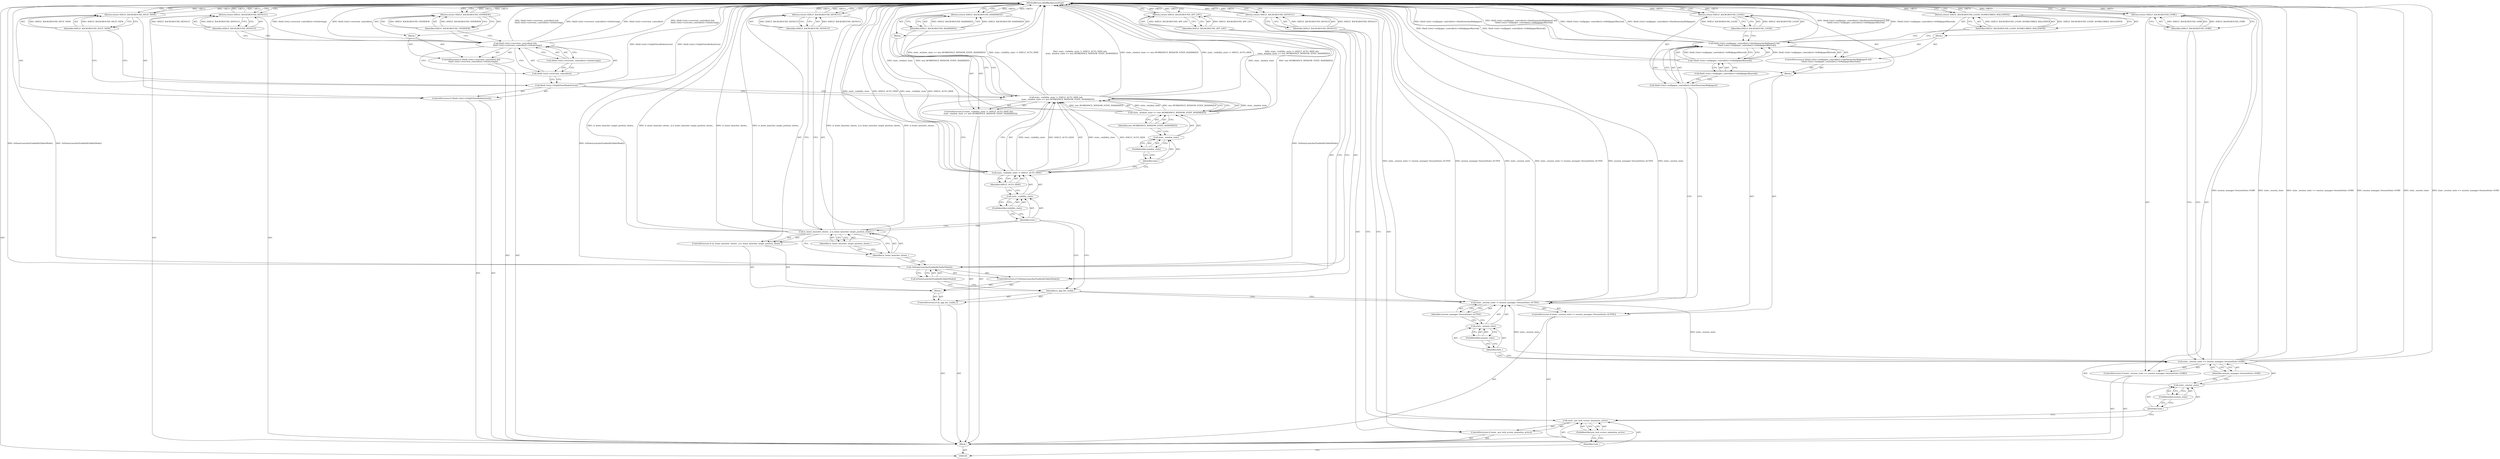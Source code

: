 digraph "1_Chrome_f2f703241635fa96fa630b83afcc9a330cc21b7e_2" {
"1000175" [label="(MethodReturn,ShelfBackgroundType)"];
"1000101" [label="(Block,)"];
"1000130" [label="(Identifier,SHELF_BACKGROUND_LOGIN_NONBLURRED_WALLPAPER)"];
"1000129" [label="(Return,return SHELF_BACKGROUND_LOGIN_NONBLURRED_WALLPAPER;)"];
"1000132" [label="(Identifier,SHELF_BACKGROUND_LOGIN)"];
"1000131" [label="(Return,return SHELF_BACKGROUND_LOGIN;)"];
"1000133" [label="(ControlStructure,if (is_app_list_visible_))"];
"1000135" [label="(Block,)"];
"1000134" [label="(Identifier,is_app_list_visible_)"];
"1000136" [label="(ControlStructure,if (!IsHomeLauncherEnabledInTabletMode()))"];
"1000137" [label="(Call,!IsHomeLauncherEnabledInTabletMode())"];
"1000138" [label="(Call,IsHomeLauncherEnabledInTabletMode())"];
"1000140" [label="(Identifier,SHELF_BACKGROUND_APP_LIST)"];
"1000139" [label="(Return,return SHELF_BACKGROUND_APP_LIST;)"];
"1000144" [label="(Identifier,is_home_launcher_target_position_shown_)"];
"1000141" [label="(ControlStructure,if (is_home_launcher_shown_ || is_home_launcher_target_position_shown_))"];
"1000142" [label="(Call,is_home_launcher_shown_ || is_home_launcher_target_position_shown_)"];
"1000143" [label="(Identifier,is_home_launcher_shown_)"];
"1000105" [label="(FieldIdentifier,pre_lock_screen_animation_active)"];
"1000102" [label="(ControlStructure,if (state_.pre_lock_screen_animation_active))"];
"1000103" [label="(Call,state_.pre_lock_screen_animation_active)"];
"1000104" [label="(Identifier,state_)"];
"1000146" [label="(Identifier,SHELF_BACKGROUND_DEFAULT)"];
"1000145" [label="(Return,return SHELF_BACKGROUND_DEFAULT;)"];
"1000152" [label="(FieldIdentifier,visibility_state)"];
"1000147" [label="(ControlStructure,if (state_.visibility_state != SHELF_AUTO_HIDE &&\n      state_.window_state == wm::WORKSPACE_WINDOW_STATE_MAXIMIZED))"];
"1000153" [label="(Identifier,SHELF_AUTO_HIDE)"];
"1000148" [label="(Call,state_.visibility_state != SHELF_AUTO_HIDE &&\n      state_.window_state == wm::WORKSPACE_WINDOW_STATE_MAXIMIZED)"];
"1000149" [label="(Call,state_.visibility_state != SHELF_AUTO_HIDE)"];
"1000150" [label="(Call,state_.visibility_state)"];
"1000151" [label="(Identifier,state_)"];
"1000157" [label="(FieldIdentifier,window_state)"];
"1000158" [label="(Identifier,wm::WORKSPACE_WINDOW_STATE_MAXIMIZED)"];
"1000154" [label="(Call,state_.window_state == wm::WORKSPACE_WINDOW_STATE_MAXIMIZED)"];
"1000155" [label="(Call,state_.window_state)"];
"1000156" [label="(Identifier,state_)"];
"1000159" [label="(Block,)"];
"1000161" [label="(Identifier,SHELF_BACKGROUND_MAXIMIZED)"];
"1000160" [label="(Return,return SHELF_BACKGROUND_MAXIMIZED;)"];
"1000162" [label="(ControlStructure,if (Shell::Get()->IsSplitViewModeActive()))"];
"1000163" [label="(Call,Shell::Get()->IsSplitViewModeActive())"];
"1000165" [label="(Identifier,SHELF_BACKGROUND_SPLIT_VIEW)"];
"1000164" [label="(Return,return SHELF_BACKGROUND_SPLIT_VIEW;)"];
"1000107" [label="(Identifier,SHELF_BACKGROUND_DEFAULT)"];
"1000106" [label="(Return,return SHELF_BACKGROUND_DEFAULT;)"];
"1000166" [label="(ControlStructure,if (Shell::Get()->overview_controller() &&\n       Shell::Get()->overview_controller()->IsSelecting()))"];
"1000167" [label="(Call,Shell::Get()->overview_controller() &&\n       Shell::Get()->overview_controller()->IsSelecting())"];
"1000168" [label="(Call,Shell::Get()->overview_controller())"];
"1000170" [label="(Block,)"];
"1000169" [label="(Call,Shell::Get()->overview_controller()->IsSelecting())"];
"1000172" [label="(Identifier,SHELF_BACKGROUND_OVERVIEW)"];
"1000171" [label="(Return,return SHELF_BACKGROUND_OVERVIEW;)"];
"1000173" [label="(Return,return SHELF_BACKGROUND_DEFAULT;)"];
"1000174" [label="(Identifier,SHELF_BACKGROUND_DEFAULT)"];
"1000112" [label="(FieldIdentifier,session_state)"];
"1000108" [label="(ControlStructure,if (state_.session_state == session_manager::SessionState::OOBE))"];
"1000113" [label="(Identifier,session_manager::SessionState::OOBE)"];
"1000109" [label="(Call,state_.session_state == session_manager::SessionState::OOBE)"];
"1000110" [label="(Call,state_.session_state)"];
"1000111" [label="(Identifier,state_)"];
"1000115" [label="(Identifier,SHELF_BACKGROUND_OOBE)"];
"1000114" [label="(Return,return SHELF_BACKGROUND_OOBE;)"];
"1000120" [label="(FieldIdentifier,session_state)"];
"1000116" [label="(ControlStructure,if (state_.session_state != session_manager::SessionState::ACTIVE))"];
"1000121" [label="(Identifier,session_manager::SessionState::ACTIVE)"];
"1000117" [label="(Call,state_.session_state != session_manager::SessionState::ACTIVE)"];
"1000118" [label="(Call,state_.session_state)"];
"1000119" [label="(Identifier,state_)"];
"1000122" [label="(Block,)"];
"1000123" [label="(ControlStructure,if (Shell::Get()->wallpaper_controller()->HasShownAnyWallpaper() &&\n        !Shell::Get()->wallpaper_controller()->IsWallpaperBlurred()))"];
"1000124" [label="(Call,Shell::Get()->wallpaper_controller()->HasShownAnyWallpaper() &&\n        !Shell::Get()->wallpaper_controller()->IsWallpaperBlurred())"];
"1000125" [label="(Call,Shell::Get()->wallpaper_controller()->HasShownAnyWallpaper())"];
"1000128" [label="(Block,)"];
"1000126" [label="(Call,!Shell::Get()->wallpaper_controller()->IsWallpaperBlurred())"];
"1000127" [label="(Call,Shell::Get()->wallpaper_controller()->IsWallpaperBlurred())"];
"1000175" -> "1000100"  [label="AST: "];
"1000175" -> "1000106"  [label="CFG: "];
"1000175" -> "1000114"  [label="CFG: "];
"1000175" -> "1000129"  [label="CFG: "];
"1000175" -> "1000131"  [label="CFG: "];
"1000175" -> "1000139"  [label="CFG: "];
"1000175" -> "1000145"  [label="CFG: "];
"1000175" -> "1000160"  [label="CFG: "];
"1000175" -> "1000164"  [label="CFG: "];
"1000175" -> "1000171"  [label="CFG: "];
"1000175" -> "1000173"  [label="CFG: "];
"1000145" -> "1000175"  [label="DDG: <RET>"];
"1000173" -> "1000175"  [label="DDG: <RET>"];
"1000129" -> "1000175"  [label="DDG: <RET>"];
"1000131" -> "1000175"  [label="DDG: <RET>"];
"1000139" -> "1000175"  [label="DDG: <RET>"];
"1000117" -> "1000175"  [label="DDG: state_.session_state != session_manager::SessionState::ACTIVE"];
"1000117" -> "1000175"  [label="DDG: session_manager::SessionState::ACTIVE"];
"1000117" -> "1000175"  [label="DDG: state_.session_state"];
"1000142" -> "1000175"  [label="DDG: is_home_launcher_shown_ || is_home_launcher_target_position_shown_"];
"1000142" -> "1000175"  [label="DDG: is_home_launcher_shown_"];
"1000142" -> "1000175"  [label="DDG: is_home_launcher_target_position_shown_"];
"1000124" -> "1000175"  [label="DDG: Shell::Get()->wallpaper_controller()->HasShownAnyWallpaper()"];
"1000124" -> "1000175"  [label="DDG: Shell::Get()->wallpaper_controller()->HasShownAnyWallpaper() &&\n        !Shell::Get()->wallpaper_controller()->IsWallpaperBlurred()"];
"1000124" -> "1000175"  [label="DDG: !Shell::Get()->wallpaper_controller()->IsWallpaperBlurred()"];
"1000167" -> "1000175"  [label="DDG: Shell::Get()->overview_controller()->IsSelecting()"];
"1000167" -> "1000175"  [label="DDG: Shell::Get()->overview_controller()"];
"1000167" -> "1000175"  [label="DDG: Shell::Get()->overview_controller() &&\n       Shell::Get()->overview_controller()->IsSelecting()"];
"1000148" -> "1000175"  [label="DDG: state_.window_state == wm::WORKSPACE_WINDOW_STATE_MAXIMIZED"];
"1000148" -> "1000175"  [label="DDG: state_.visibility_state != SHELF_AUTO_HIDE"];
"1000148" -> "1000175"  [label="DDG: state_.visibility_state != SHELF_AUTO_HIDE &&\n      state_.window_state == wm::WORKSPACE_WINDOW_STATE_MAXIMIZED"];
"1000149" -> "1000175"  [label="DDG: state_.visibility_state"];
"1000149" -> "1000175"  [label="DDG: SHELF_AUTO_HIDE"];
"1000137" -> "1000175"  [label="DDG: IsHomeLauncherEnabledInTabletMode()"];
"1000137" -> "1000175"  [label="DDG: !IsHomeLauncherEnabledInTabletMode()"];
"1000163" -> "1000175"  [label="DDG: Shell::Get()->IsSplitViewModeActive()"];
"1000154" -> "1000175"  [label="DDG: state_.window_state"];
"1000154" -> "1000175"  [label="DDG: wm::WORKSPACE_WINDOW_STATE_MAXIMIZED"];
"1000126" -> "1000175"  [label="DDG: Shell::Get()->wallpaper_controller()->IsWallpaperBlurred()"];
"1000109" -> "1000175"  [label="DDG: session_manager::SessionState::OOBE"];
"1000109" -> "1000175"  [label="DDG: state_.session_state"];
"1000109" -> "1000175"  [label="DDG: state_.session_state == session_manager::SessionState::OOBE"];
"1000106" -> "1000175"  [label="DDG: <RET>"];
"1000160" -> "1000175"  [label="DDG: <RET>"];
"1000164" -> "1000175"  [label="DDG: <RET>"];
"1000114" -> "1000175"  [label="DDG: <RET>"];
"1000171" -> "1000175"  [label="DDG: <RET>"];
"1000101" -> "1000100"  [label="AST: "];
"1000102" -> "1000101"  [label="AST: "];
"1000108" -> "1000101"  [label="AST: "];
"1000116" -> "1000101"  [label="AST: "];
"1000133" -> "1000101"  [label="AST: "];
"1000147" -> "1000101"  [label="AST: "];
"1000162" -> "1000101"  [label="AST: "];
"1000166" -> "1000101"  [label="AST: "];
"1000173" -> "1000101"  [label="AST: "];
"1000130" -> "1000129"  [label="AST: "];
"1000130" -> "1000124"  [label="CFG: "];
"1000129" -> "1000130"  [label="CFG: "];
"1000130" -> "1000129"  [label="DDG: SHELF_BACKGROUND_LOGIN_NONBLURRED_WALLPAPER"];
"1000129" -> "1000128"  [label="AST: "];
"1000129" -> "1000130"  [label="CFG: "];
"1000130" -> "1000129"  [label="AST: "];
"1000175" -> "1000129"  [label="CFG: "];
"1000129" -> "1000175"  [label="DDG: <RET>"];
"1000130" -> "1000129"  [label="DDG: SHELF_BACKGROUND_LOGIN_NONBLURRED_WALLPAPER"];
"1000132" -> "1000131"  [label="AST: "];
"1000132" -> "1000124"  [label="CFG: "];
"1000131" -> "1000132"  [label="CFG: "];
"1000132" -> "1000131"  [label="DDG: SHELF_BACKGROUND_LOGIN"];
"1000131" -> "1000122"  [label="AST: "];
"1000131" -> "1000132"  [label="CFG: "];
"1000132" -> "1000131"  [label="AST: "];
"1000175" -> "1000131"  [label="CFG: "];
"1000131" -> "1000175"  [label="DDG: <RET>"];
"1000132" -> "1000131"  [label="DDG: SHELF_BACKGROUND_LOGIN"];
"1000133" -> "1000101"  [label="AST: "];
"1000134" -> "1000133"  [label="AST: "];
"1000135" -> "1000133"  [label="AST: "];
"1000135" -> "1000133"  [label="AST: "];
"1000136" -> "1000135"  [label="AST: "];
"1000141" -> "1000135"  [label="AST: "];
"1000134" -> "1000133"  [label="AST: "];
"1000134" -> "1000117"  [label="CFG: "];
"1000138" -> "1000134"  [label="CFG: "];
"1000151" -> "1000134"  [label="CFG: "];
"1000136" -> "1000135"  [label="AST: "];
"1000137" -> "1000136"  [label="AST: "];
"1000139" -> "1000136"  [label="AST: "];
"1000137" -> "1000136"  [label="AST: "];
"1000137" -> "1000138"  [label="CFG: "];
"1000138" -> "1000137"  [label="AST: "];
"1000140" -> "1000137"  [label="CFG: "];
"1000143" -> "1000137"  [label="CFG: "];
"1000137" -> "1000175"  [label="DDG: IsHomeLauncherEnabledInTabletMode()"];
"1000137" -> "1000175"  [label="DDG: !IsHomeLauncherEnabledInTabletMode()"];
"1000138" -> "1000137"  [label="AST: "];
"1000138" -> "1000134"  [label="CFG: "];
"1000137" -> "1000138"  [label="CFG: "];
"1000140" -> "1000139"  [label="AST: "];
"1000140" -> "1000137"  [label="CFG: "];
"1000139" -> "1000140"  [label="CFG: "];
"1000140" -> "1000139"  [label="DDG: SHELF_BACKGROUND_APP_LIST"];
"1000139" -> "1000136"  [label="AST: "];
"1000139" -> "1000140"  [label="CFG: "];
"1000140" -> "1000139"  [label="AST: "];
"1000175" -> "1000139"  [label="CFG: "];
"1000139" -> "1000175"  [label="DDG: <RET>"];
"1000140" -> "1000139"  [label="DDG: SHELF_BACKGROUND_APP_LIST"];
"1000144" -> "1000142"  [label="AST: "];
"1000144" -> "1000143"  [label="CFG: "];
"1000142" -> "1000144"  [label="CFG: "];
"1000141" -> "1000135"  [label="AST: "];
"1000142" -> "1000141"  [label="AST: "];
"1000145" -> "1000141"  [label="AST: "];
"1000142" -> "1000141"  [label="AST: "];
"1000142" -> "1000143"  [label="CFG: "];
"1000142" -> "1000144"  [label="CFG: "];
"1000143" -> "1000142"  [label="AST: "];
"1000144" -> "1000142"  [label="AST: "];
"1000146" -> "1000142"  [label="CFG: "];
"1000151" -> "1000142"  [label="CFG: "];
"1000142" -> "1000175"  [label="DDG: is_home_launcher_shown_ || is_home_launcher_target_position_shown_"];
"1000142" -> "1000175"  [label="DDG: is_home_launcher_shown_"];
"1000142" -> "1000175"  [label="DDG: is_home_launcher_target_position_shown_"];
"1000143" -> "1000142"  [label="AST: "];
"1000143" -> "1000137"  [label="CFG: "];
"1000144" -> "1000143"  [label="CFG: "];
"1000142" -> "1000143"  [label="CFG: "];
"1000105" -> "1000103"  [label="AST: "];
"1000105" -> "1000104"  [label="CFG: "];
"1000103" -> "1000105"  [label="CFG: "];
"1000102" -> "1000101"  [label="AST: "];
"1000103" -> "1000102"  [label="AST: "];
"1000106" -> "1000102"  [label="AST: "];
"1000103" -> "1000102"  [label="AST: "];
"1000103" -> "1000105"  [label="CFG: "];
"1000104" -> "1000103"  [label="AST: "];
"1000105" -> "1000103"  [label="AST: "];
"1000107" -> "1000103"  [label="CFG: "];
"1000111" -> "1000103"  [label="CFG: "];
"1000104" -> "1000103"  [label="AST: "];
"1000104" -> "1000100"  [label="CFG: "];
"1000105" -> "1000104"  [label="CFG: "];
"1000146" -> "1000145"  [label="AST: "];
"1000146" -> "1000142"  [label="CFG: "];
"1000145" -> "1000146"  [label="CFG: "];
"1000146" -> "1000145"  [label="DDG: SHELF_BACKGROUND_DEFAULT"];
"1000145" -> "1000141"  [label="AST: "];
"1000145" -> "1000146"  [label="CFG: "];
"1000146" -> "1000145"  [label="AST: "];
"1000175" -> "1000145"  [label="CFG: "];
"1000145" -> "1000175"  [label="DDG: <RET>"];
"1000146" -> "1000145"  [label="DDG: SHELF_BACKGROUND_DEFAULT"];
"1000152" -> "1000150"  [label="AST: "];
"1000152" -> "1000151"  [label="CFG: "];
"1000150" -> "1000152"  [label="CFG: "];
"1000147" -> "1000101"  [label="AST: "];
"1000148" -> "1000147"  [label="AST: "];
"1000159" -> "1000147"  [label="AST: "];
"1000153" -> "1000149"  [label="AST: "];
"1000153" -> "1000150"  [label="CFG: "];
"1000149" -> "1000153"  [label="CFG: "];
"1000148" -> "1000147"  [label="AST: "];
"1000148" -> "1000149"  [label="CFG: "];
"1000148" -> "1000154"  [label="CFG: "];
"1000149" -> "1000148"  [label="AST: "];
"1000154" -> "1000148"  [label="AST: "];
"1000161" -> "1000148"  [label="CFG: "];
"1000163" -> "1000148"  [label="CFG: "];
"1000148" -> "1000175"  [label="DDG: state_.window_state == wm::WORKSPACE_WINDOW_STATE_MAXIMIZED"];
"1000148" -> "1000175"  [label="DDG: state_.visibility_state != SHELF_AUTO_HIDE"];
"1000148" -> "1000175"  [label="DDG: state_.visibility_state != SHELF_AUTO_HIDE &&\n      state_.window_state == wm::WORKSPACE_WINDOW_STATE_MAXIMIZED"];
"1000149" -> "1000148"  [label="DDG: state_.visibility_state"];
"1000149" -> "1000148"  [label="DDG: SHELF_AUTO_HIDE"];
"1000154" -> "1000148"  [label="DDG: state_.window_state"];
"1000154" -> "1000148"  [label="DDG: wm::WORKSPACE_WINDOW_STATE_MAXIMIZED"];
"1000149" -> "1000148"  [label="AST: "];
"1000149" -> "1000153"  [label="CFG: "];
"1000150" -> "1000149"  [label="AST: "];
"1000153" -> "1000149"  [label="AST: "];
"1000156" -> "1000149"  [label="CFG: "];
"1000148" -> "1000149"  [label="CFG: "];
"1000149" -> "1000175"  [label="DDG: state_.visibility_state"];
"1000149" -> "1000175"  [label="DDG: SHELF_AUTO_HIDE"];
"1000149" -> "1000148"  [label="DDG: state_.visibility_state"];
"1000149" -> "1000148"  [label="DDG: SHELF_AUTO_HIDE"];
"1000150" -> "1000149"  [label="AST: "];
"1000150" -> "1000152"  [label="CFG: "];
"1000151" -> "1000150"  [label="AST: "];
"1000152" -> "1000150"  [label="AST: "];
"1000153" -> "1000150"  [label="CFG: "];
"1000151" -> "1000150"  [label="AST: "];
"1000151" -> "1000142"  [label="CFG: "];
"1000151" -> "1000134"  [label="CFG: "];
"1000152" -> "1000151"  [label="CFG: "];
"1000157" -> "1000155"  [label="AST: "];
"1000157" -> "1000156"  [label="CFG: "];
"1000155" -> "1000157"  [label="CFG: "];
"1000158" -> "1000154"  [label="AST: "];
"1000158" -> "1000155"  [label="CFG: "];
"1000154" -> "1000158"  [label="CFG: "];
"1000154" -> "1000148"  [label="AST: "];
"1000154" -> "1000158"  [label="CFG: "];
"1000155" -> "1000154"  [label="AST: "];
"1000158" -> "1000154"  [label="AST: "];
"1000148" -> "1000154"  [label="CFG: "];
"1000154" -> "1000175"  [label="DDG: state_.window_state"];
"1000154" -> "1000175"  [label="DDG: wm::WORKSPACE_WINDOW_STATE_MAXIMIZED"];
"1000154" -> "1000148"  [label="DDG: state_.window_state"];
"1000154" -> "1000148"  [label="DDG: wm::WORKSPACE_WINDOW_STATE_MAXIMIZED"];
"1000155" -> "1000154"  [label="AST: "];
"1000155" -> "1000157"  [label="CFG: "];
"1000156" -> "1000155"  [label="AST: "];
"1000157" -> "1000155"  [label="AST: "];
"1000158" -> "1000155"  [label="CFG: "];
"1000156" -> "1000155"  [label="AST: "];
"1000156" -> "1000149"  [label="CFG: "];
"1000157" -> "1000156"  [label="CFG: "];
"1000159" -> "1000147"  [label="AST: "];
"1000160" -> "1000159"  [label="AST: "];
"1000161" -> "1000160"  [label="AST: "];
"1000161" -> "1000148"  [label="CFG: "];
"1000160" -> "1000161"  [label="CFG: "];
"1000161" -> "1000160"  [label="DDG: SHELF_BACKGROUND_MAXIMIZED"];
"1000160" -> "1000159"  [label="AST: "];
"1000160" -> "1000161"  [label="CFG: "];
"1000161" -> "1000160"  [label="AST: "];
"1000175" -> "1000160"  [label="CFG: "];
"1000160" -> "1000175"  [label="DDG: <RET>"];
"1000161" -> "1000160"  [label="DDG: SHELF_BACKGROUND_MAXIMIZED"];
"1000162" -> "1000101"  [label="AST: "];
"1000163" -> "1000162"  [label="AST: "];
"1000164" -> "1000162"  [label="AST: "];
"1000163" -> "1000162"  [label="AST: "];
"1000163" -> "1000148"  [label="CFG: "];
"1000165" -> "1000163"  [label="CFG: "];
"1000168" -> "1000163"  [label="CFG: "];
"1000163" -> "1000175"  [label="DDG: Shell::Get()->IsSplitViewModeActive()"];
"1000165" -> "1000164"  [label="AST: "];
"1000165" -> "1000163"  [label="CFG: "];
"1000164" -> "1000165"  [label="CFG: "];
"1000165" -> "1000164"  [label="DDG: SHELF_BACKGROUND_SPLIT_VIEW"];
"1000164" -> "1000162"  [label="AST: "];
"1000164" -> "1000165"  [label="CFG: "];
"1000165" -> "1000164"  [label="AST: "];
"1000175" -> "1000164"  [label="CFG: "];
"1000164" -> "1000175"  [label="DDG: <RET>"];
"1000165" -> "1000164"  [label="DDG: SHELF_BACKGROUND_SPLIT_VIEW"];
"1000107" -> "1000106"  [label="AST: "];
"1000107" -> "1000103"  [label="CFG: "];
"1000106" -> "1000107"  [label="CFG: "];
"1000107" -> "1000106"  [label="DDG: SHELF_BACKGROUND_DEFAULT"];
"1000106" -> "1000102"  [label="AST: "];
"1000106" -> "1000107"  [label="CFG: "];
"1000107" -> "1000106"  [label="AST: "];
"1000175" -> "1000106"  [label="CFG: "];
"1000106" -> "1000175"  [label="DDG: <RET>"];
"1000107" -> "1000106"  [label="DDG: SHELF_BACKGROUND_DEFAULT"];
"1000166" -> "1000101"  [label="AST: "];
"1000167" -> "1000166"  [label="AST: "];
"1000170" -> "1000166"  [label="AST: "];
"1000167" -> "1000166"  [label="AST: "];
"1000167" -> "1000168"  [label="CFG: "];
"1000167" -> "1000169"  [label="CFG: "];
"1000168" -> "1000167"  [label="AST: "];
"1000169" -> "1000167"  [label="AST: "];
"1000172" -> "1000167"  [label="CFG: "];
"1000174" -> "1000167"  [label="CFG: "];
"1000167" -> "1000175"  [label="DDG: Shell::Get()->overview_controller()->IsSelecting()"];
"1000167" -> "1000175"  [label="DDG: Shell::Get()->overview_controller()"];
"1000167" -> "1000175"  [label="DDG: Shell::Get()->overview_controller() &&\n       Shell::Get()->overview_controller()->IsSelecting()"];
"1000168" -> "1000167"  [label="AST: "];
"1000168" -> "1000163"  [label="CFG: "];
"1000169" -> "1000168"  [label="CFG: "];
"1000167" -> "1000168"  [label="CFG: "];
"1000170" -> "1000166"  [label="AST: "];
"1000171" -> "1000170"  [label="AST: "];
"1000169" -> "1000167"  [label="AST: "];
"1000169" -> "1000168"  [label="CFG: "];
"1000167" -> "1000169"  [label="CFG: "];
"1000172" -> "1000171"  [label="AST: "];
"1000172" -> "1000167"  [label="CFG: "];
"1000171" -> "1000172"  [label="CFG: "];
"1000172" -> "1000171"  [label="DDG: SHELF_BACKGROUND_OVERVIEW"];
"1000171" -> "1000170"  [label="AST: "];
"1000171" -> "1000172"  [label="CFG: "];
"1000172" -> "1000171"  [label="AST: "];
"1000175" -> "1000171"  [label="CFG: "];
"1000171" -> "1000175"  [label="DDG: <RET>"];
"1000172" -> "1000171"  [label="DDG: SHELF_BACKGROUND_OVERVIEW"];
"1000173" -> "1000101"  [label="AST: "];
"1000173" -> "1000174"  [label="CFG: "];
"1000174" -> "1000173"  [label="AST: "];
"1000175" -> "1000173"  [label="CFG: "];
"1000173" -> "1000175"  [label="DDG: <RET>"];
"1000174" -> "1000173"  [label="DDG: SHELF_BACKGROUND_DEFAULT"];
"1000174" -> "1000173"  [label="AST: "];
"1000174" -> "1000167"  [label="CFG: "];
"1000173" -> "1000174"  [label="CFG: "];
"1000174" -> "1000173"  [label="DDG: SHELF_BACKGROUND_DEFAULT"];
"1000112" -> "1000110"  [label="AST: "];
"1000112" -> "1000111"  [label="CFG: "];
"1000110" -> "1000112"  [label="CFG: "];
"1000108" -> "1000101"  [label="AST: "];
"1000109" -> "1000108"  [label="AST: "];
"1000114" -> "1000108"  [label="AST: "];
"1000113" -> "1000109"  [label="AST: "];
"1000113" -> "1000110"  [label="CFG: "];
"1000109" -> "1000113"  [label="CFG: "];
"1000109" -> "1000108"  [label="AST: "];
"1000109" -> "1000113"  [label="CFG: "];
"1000110" -> "1000109"  [label="AST: "];
"1000113" -> "1000109"  [label="AST: "];
"1000115" -> "1000109"  [label="CFG: "];
"1000119" -> "1000109"  [label="CFG: "];
"1000109" -> "1000175"  [label="DDG: session_manager::SessionState::OOBE"];
"1000109" -> "1000175"  [label="DDG: state_.session_state"];
"1000109" -> "1000175"  [label="DDG: state_.session_state == session_manager::SessionState::OOBE"];
"1000109" -> "1000117"  [label="DDG: state_.session_state"];
"1000110" -> "1000109"  [label="AST: "];
"1000110" -> "1000112"  [label="CFG: "];
"1000111" -> "1000110"  [label="AST: "];
"1000112" -> "1000110"  [label="AST: "];
"1000113" -> "1000110"  [label="CFG: "];
"1000111" -> "1000110"  [label="AST: "];
"1000111" -> "1000103"  [label="CFG: "];
"1000112" -> "1000111"  [label="CFG: "];
"1000115" -> "1000114"  [label="AST: "];
"1000115" -> "1000109"  [label="CFG: "];
"1000114" -> "1000115"  [label="CFG: "];
"1000115" -> "1000114"  [label="DDG: SHELF_BACKGROUND_OOBE"];
"1000114" -> "1000108"  [label="AST: "];
"1000114" -> "1000115"  [label="CFG: "];
"1000115" -> "1000114"  [label="AST: "];
"1000175" -> "1000114"  [label="CFG: "];
"1000114" -> "1000175"  [label="DDG: <RET>"];
"1000115" -> "1000114"  [label="DDG: SHELF_BACKGROUND_OOBE"];
"1000120" -> "1000118"  [label="AST: "];
"1000120" -> "1000119"  [label="CFG: "];
"1000118" -> "1000120"  [label="CFG: "];
"1000116" -> "1000101"  [label="AST: "];
"1000117" -> "1000116"  [label="AST: "];
"1000122" -> "1000116"  [label="AST: "];
"1000121" -> "1000117"  [label="AST: "];
"1000121" -> "1000118"  [label="CFG: "];
"1000117" -> "1000121"  [label="CFG: "];
"1000117" -> "1000116"  [label="AST: "];
"1000117" -> "1000121"  [label="CFG: "];
"1000118" -> "1000117"  [label="AST: "];
"1000121" -> "1000117"  [label="AST: "];
"1000125" -> "1000117"  [label="CFG: "];
"1000134" -> "1000117"  [label="CFG: "];
"1000117" -> "1000175"  [label="DDG: state_.session_state != session_manager::SessionState::ACTIVE"];
"1000117" -> "1000175"  [label="DDG: session_manager::SessionState::ACTIVE"];
"1000117" -> "1000175"  [label="DDG: state_.session_state"];
"1000109" -> "1000117"  [label="DDG: state_.session_state"];
"1000118" -> "1000117"  [label="AST: "];
"1000118" -> "1000120"  [label="CFG: "];
"1000119" -> "1000118"  [label="AST: "];
"1000120" -> "1000118"  [label="AST: "];
"1000121" -> "1000118"  [label="CFG: "];
"1000119" -> "1000118"  [label="AST: "];
"1000119" -> "1000109"  [label="CFG: "];
"1000120" -> "1000119"  [label="CFG: "];
"1000122" -> "1000116"  [label="AST: "];
"1000123" -> "1000122"  [label="AST: "];
"1000131" -> "1000122"  [label="AST: "];
"1000123" -> "1000122"  [label="AST: "];
"1000124" -> "1000123"  [label="AST: "];
"1000128" -> "1000123"  [label="AST: "];
"1000124" -> "1000123"  [label="AST: "];
"1000124" -> "1000125"  [label="CFG: "];
"1000124" -> "1000126"  [label="CFG: "];
"1000125" -> "1000124"  [label="AST: "];
"1000126" -> "1000124"  [label="AST: "];
"1000130" -> "1000124"  [label="CFG: "];
"1000132" -> "1000124"  [label="CFG: "];
"1000124" -> "1000175"  [label="DDG: Shell::Get()->wallpaper_controller()->HasShownAnyWallpaper()"];
"1000124" -> "1000175"  [label="DDG: Shell::Get()->wallpaper_controller()->HasShownAnyWallpaper() &&\n        !Shell::Get()->wallpaper_controller()->IsWallpaperBlurred()"];
"1000124" -> "1000175"  [label="DDG: !Shell::Get()->wallpaper_controller()->IsWallpaperBlurred()"];
"1000126" -> "1000124"  [label="DDG: Shell::Get()->wallpaper_controller()->IsWallpaperBlurred()"];
"1000125" -> "1000124"  [label="AST: "];
"1000125" -> "1000117"  [label="CFG: "];
"1000127" -> "1000125"  [label="CFG: "];
"1000124" -> "1000125"  [label="CFG: "];
"1000128" -> "1000123"  [label="AST: "];
"1000129" -> "1000128"  [label="AST: "];
"1000126" -> "1000124"  [label="AST: "];
"1000126" -> "1000127"  [label="CFG: "];
"1000127" -> "1000126"  [label="AST: "];
"1000124" -> "1000126"  [label="CFG: "];
"1000126" -> "1000175"  [label="DDG: Shell::Get()->wallpaper_controller()->IsWallpaperBlurred()"];
"1000126" -> "1000124"  [label="DDG: Shell::Get()->wallpaper_controller()->IsWallpaperBlurred()"];
"1000127" -> "1000126"  [label="AST: "];
"1000127" -> "1000125"  [label="CFG: "];
"1000126" -> "1000127"  [label="CFG: "];
}
